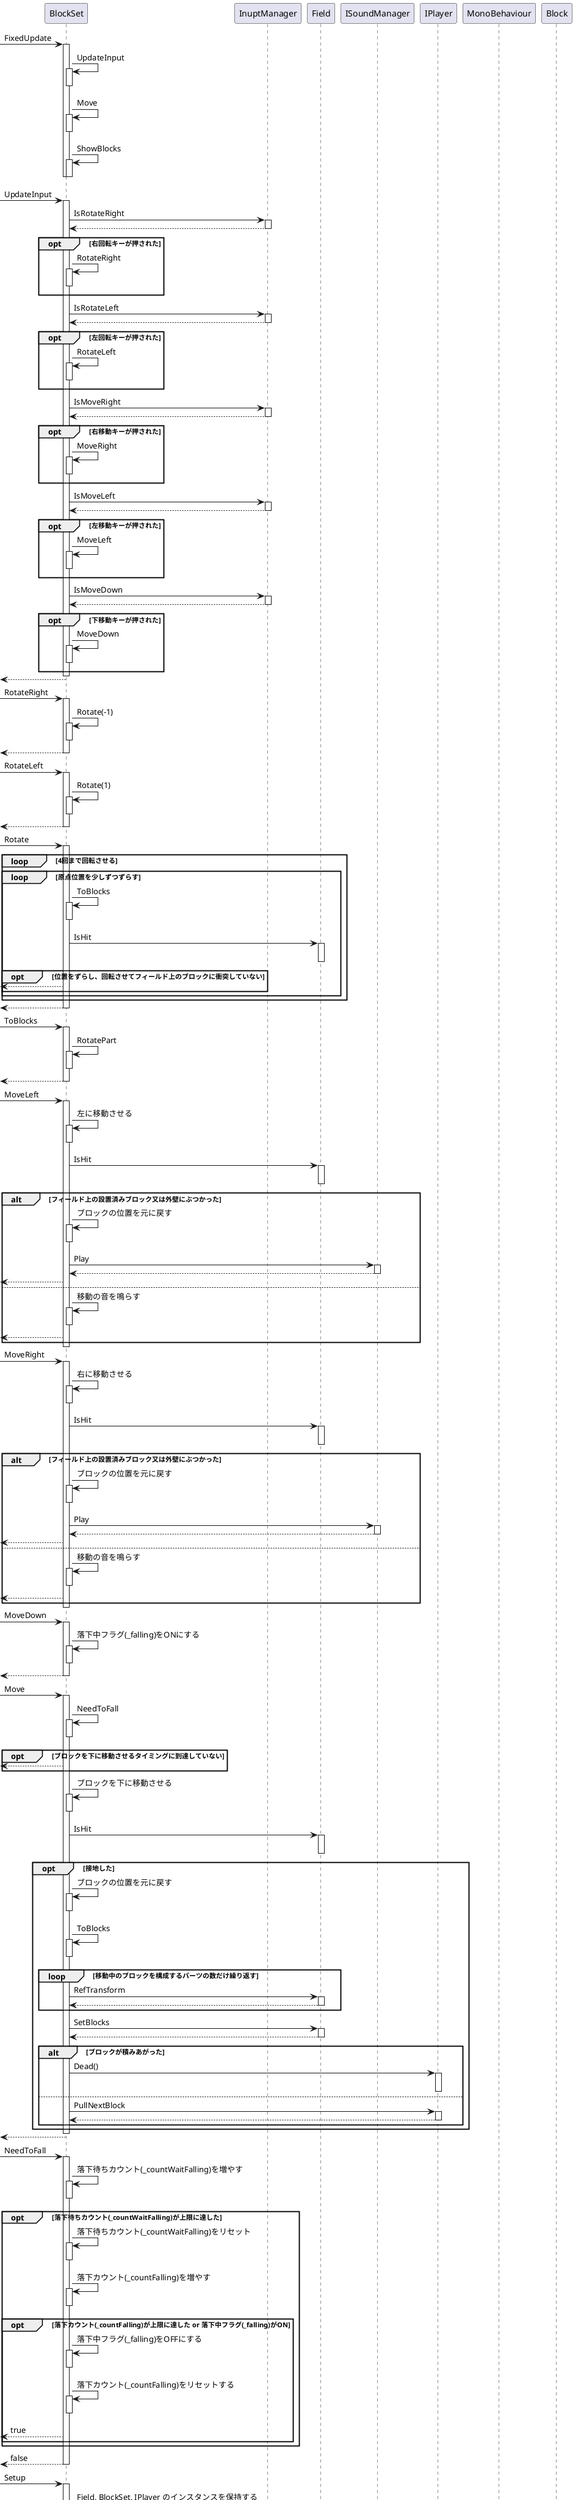 @startuml

[-> BlockSet : FixedUpdate
activate BlockSet
    BlockSet -> BlockSet : UpdateInput
        activate BlockSet
        deactivate BlockSet
    BlockSet -> BlockSet : Move
        activate BlockSet
        deactivate BlockSet
    BlockSet -> BlockSet : ShowBlocks
        activate BlockSet
        deactivate BlockSet
deactivate BlockSet


[-> BlockSet : UpdateInput
activate BlockSet
    BlockSet -> InuptManager : IsRotateRight
    activate InuptManager
        BlockSet <-- InuptManager
    deactivate InuptManager
    opt 右回転キーが押された
        BlockSet -> BlockSet : RotateRight
        activate BlockSet
        deactivate BlockSet
    end
    BlockSet -> InuptManager : IsRotateLeft
    activate InuptManager
        BlockSet <-- InuptManager
    deactivate InuptManager
    opt 左回転キーが押された
        BlockSet -> BlockSet : RotateLeft
        activate BlockSet
        deactivate BlockSet
    end
    BlockSet -> InuptManager : IsMoveRight
    activate InuptManager
        BlockSet <-- InuptManager
    deactivate InuptManager
    opt 右移動キーが押された
        BlockSet -> BlockSet : MoveRight
        activate BlockSet
        deactivate BlockSet
    end
    BlockSet -> InuptManager : IsMoveLeft
    activate InuptManager
        BlockSet <-- InuptManager
    deactivate InuptManager
    opt 左移動キーが押された
        BlockSet -> BlockSet : MoveLeft
        activate BlockSet
        deactivate BlockSet
    end
    BlockSet -> InuptManager : IsMoveDown
    activate InuptManager
        BlockSet <-- InuptManager
    deactivate InuptManager
    opt 下移動キーが押された
        BlockSet -> BlockSet : MoveDown
        activate BlockSet
        deactivate BlockSet
    end

deactivate BlockSet
[<-- BlockSet

[-> BlockSet : RotateRight
activate BlockSet
    BlockSet -> BlockSet : Rotate(-1)
        activate BlockSet
        deactivate BlockSet
    [<-- BlockSet
deactivate BlockSet

[-> BlockSet : RotateLeft
activate BlockSet
    BlockSet -> BlockSet : Rotate(1)
        activate BlockSet
        deactivate BlockSet
    [<-- BlockSet
deactivate BlockSet

[-> BlockSet : Rotate
activate BlockSet
    loop 4回まで回転させる
        loop 原点位置を少しずつずらす
            BlockSet -> BlockSet : ToBlocks
            activate BlockSet
            deactivate BlockSet
            BlockSet -> Field : IsHit
            activate Field
            deactivate Field
            opt 位置をずらし、回転させてフィールド上のブロックに衝突していない
                [<-- BlockSet
            end
        end
    end
    [<-- BlockSet
deactivate BlockSet

[-> BlockSet : ToBlocks
activate BlockSet
    BlockSet -> BlockSet : RotatePart
    activate BlockSet
    deactivate BlockSet
    [<-- BlockSet
deactivate BlockSet

[-> BlockSet : MoveLeft
activate BlockSet
    BlockSet -> BlockSet : 左に移動させる
    activate BlockSet
    deactivate BlockSet
    BlockSet -> Field : IsHit
    activate Field
    deactivate Field
    alt フィールド上の設置済みブロック又は外壁にぶつかった
        BlockSet -> BlockSet : ブロックの位置を元に戻す
        activate BlockSet
        deactivate BlockSet
        BlockSet -> ISoundManager : Play
        activate ISoundManager
            BlockSet <-- ISoundManager
        deactivate ISoundManager

    [<-- BlockSet
    else
        BlockSet -> BlockSet : 移動の音を鳴らす
            activate BlockSet
            deactivate BlockSet
    [<-- BlockSet
    end
deactivate BlockSet


[-> BlockSet : MoveRight
activate BlockSet
    BlockSet -> BlockSet : 右に移動させる
    activate BlockSet
    deactivate BlockSet
    BlockSet -> Field : IsHit
    activate Field
    deactivate Field
    alt フィールド上の設置済みブロック又は外壁にぶつかった
        BlockSet -> BlockSet : ブロックの位置を元に戻す
        activate BlockSet
        deactivate BlockSet
        BlockSet -> ISoundManager : Play
        activate ISoundManager
            BlockSet <-- ISoundManager
        deactivate ISoundManager

    [<-- BlockSet
    else
        BlockSet -> BlockSet : 移動の音を鳴らす
            activate BlockSet
            deactivate BlockSet
    [<-- BlockSet
    end
deactivate BlockSet


[-> BlockSet : MoveDown
activate BlockSet
    BlockSet -> BlockSet : 落下中フラグ(_falling)をONにする
        activate BlockSet
        deactivate BlockSet
    [<-- BlockSet
deactivate BlockSet


[-> BlockSet : Move
activate BlockSet
    BlockSet -> BlockSet : NeedToFall
    activate BlockSet
    deactivate BlockSet
    opt ブロックを下に移動させるタイミングに到達していない
        [<-- BlockSet
    end
    BlockSet -> BlockSet : ブロックを下に移動させる
    activate BlockSet
    deactivate BlockSet
    BlockSet -> Field : IsHit
    activate Field
    deactivate Field
    opt 接地した
        BlockSet -> BlockSet : ブロックの位置を元に戻す
        activate BlockSet
        deactivate BlockSet
        BlockSet -> BlockSet : ToBlocks
        activate BlockSet
        deactivate BlockSet
        loop 移動中のブロックを構成するパーツの数だけ繰り返す
            BlockSet -> Field : RefTransform            
            activate Field
                BlockSet <-- Field
            deactivate Field
        end
        BlockSet -> Field : SetBlocks
        activate Field
            BlockSet <-- Field
        deactivate Field
        alt ブロックが積みあがった
            BlockSet -> IPlayer : Dead()
            activate IPlayer
            deactivate IPlayer
        else
            BlockSet -> IPlayer : PullNextBlock
            activate IPlayer
                BlockSet <-- IPlayer 
            deactivate IPlayer
        end

    end
deactivate BlockSet
[<-- BlockSet

[-> BlockSet : NeedToFall
activate BlockSet
    BlockSet -> BlockSet : 落下待ちカウント(_countWaitFalling)を増やす
    activate BlockSet
    deactivate BlockSet
    opt 落下待ちカウント(_countWaitFalling)が上限に達した
        BlockSet -> BlockSet : 落下待ちカウント(_countWaitFalling)をリセット
        activate BlockSet
        deactivate BlockSet
        BlockSet -> BlockSet : 落下カウント(_countFalling)を増やす
        activate BlockSet
        deactivate BlockSet
        opt 落下カウント(_countFalling)が上限に達した or 落下中フラグ(_falling)がON
            BlockSet -> BlockSet : 落下中フラグ(_falling)をOFFにする
            activate BlockSet
            deactivate BlockSet
            BlockSet -> BlockSet : 落下カウント(_countFalling)をリセットする
            activate BlockSet
            deactivate BlockSet
            [<-- BlockSet : true
        end
    end
    [<-- BlockSet : false
deactivate BlockSet

[-> BlockSet : Setup
activate BlockSet
    BlockSet -> BlockSet : Field, BlockSet, IPlayer のインスタンスを保持する
    activate BlockSet
    deactivate BlockSet
    BlockSet -> BlockSet : 落下中フラグ(_falling)をOFFにする
    activate BlockSet
    deactivate BlockSet
    [<-- BlockSet
    BlockSet -> BlockSet : _activeBlocks を生成する
    activate BlockSet
        loop ブロックのパーツ毎に実行する
            BlockSet -> MonoBehaviour : Instantiate
            activate MonoBehaviour
                MonoBehaviour -> Block : create
                activate Block
                    MonoBehaviour <-- Block
                deactivate Block
                BlockSet <-- MonoBehaviour : _prefabPart を複製してブロックのパーツを構築する
            deactivate MonoBehaviour
        end
    deactivate BlockSet
    BlockSet -> Field : Width
    activate Field
        BlockSet <-- Field
    deactivate Field
    BlockSet -> BlockSet : ブロックの初期位置を決定する
    activate BlockSet
    deactivate BlockSet
    [<-- BlockSet
    
deactivate BlockSet

@enduml